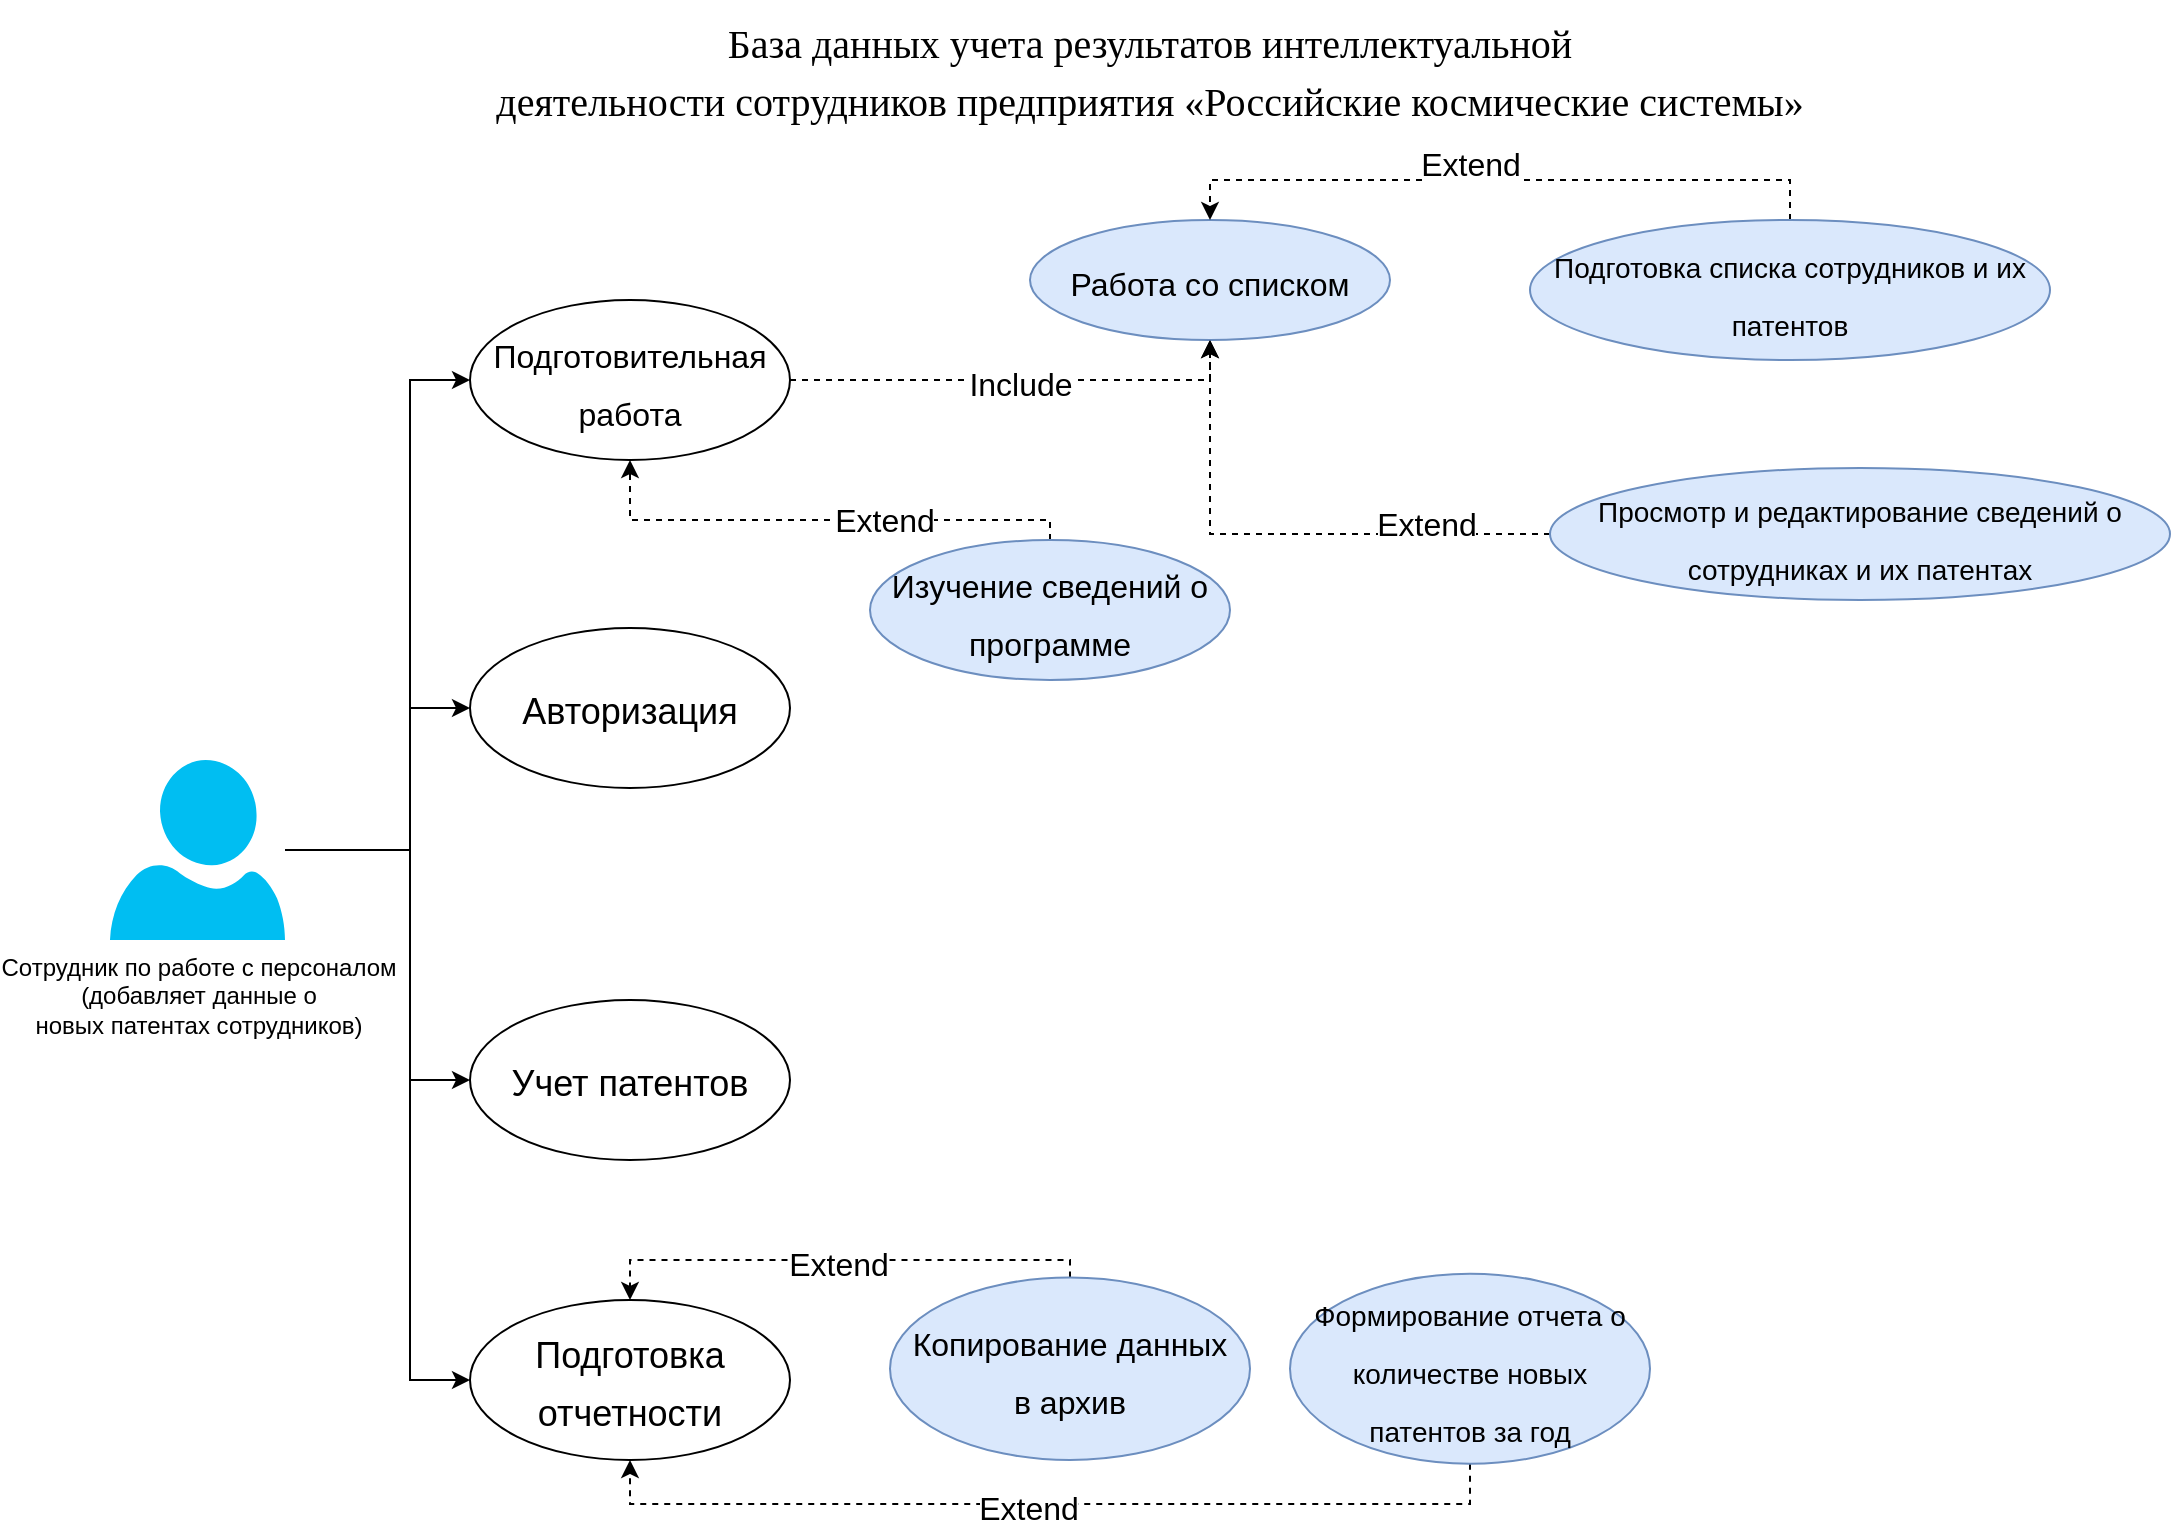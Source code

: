 <mxfile version="13.1.3" type="github">
  <diagram id="xEeoVOMokPCUPzb6GTdT" name="Page-1">
    <mxGraphModel dx="1550" dy="864" grid="1" gridSize="10" guides="1" tooltips="1" connect="1" arrows="1" fold="1" page="1" pageScale="1" pageWidth="1169" pageHeight="827" math="0" shadow="0">
      <root>
        <mxCell id="0" />
        <mxCell id="1" parent="0" />
        <mxCell id="AmRJrW9hrM3cdkwGH1nl-7" style="edgeStyle=orthogonalEdgeStyle;rounded=0;orthogonalLoop=1;jettySize=auto;html=1;entryX=0;entryY=0.5;entryDx=0;entryDy=0;fontSize=24;" parent="1" source="AmRJrW9hrM3cdkwGH1nl-1" target="AmRJrW9hrM3cdkwGH1nl-3" edge="1">
          <mxGeometry relative="1" as="geometry">
            <Array as="points">
              <mxPoint x="210" y="485" />
              <mxPoint x="210" y="414" />
            </Array>
          </mxGeometry>
        </mxCell>
        <mxCell id="AmRJrW9hrM3cdkwGH1nl-8" style="edgeStyle=orthogonalEdgeStyle;rounded=0;orthogonalLoop=1;jettySize=auto;html=1;entryX=0;entryY=0.5;entryDx=0;entryDy=0;fontSize=24;" parent="1" source="AmRJrW9hrM3cdkwGH1nl-1" target="AmRJrW9hrM3cdkwGH1nl-5" edge="1">
          <mxGeometry relative="1" as="geometry">
            <Array as="points">
              <mxPoint x="210" y="485" />
              <mxPoint x="210" y="250" />
            </Array>
          </mxGeometry>
        </mxCell>
        <mxCell id="AmRJrW9hrM3cdkwGH1nl-9" style="edgeStyle=orthogonalEdgeStyle;rounded=0;orthogonalLoop=1;jettySize=auto;html=1;entryX=0;entryY=0.5;entryDx=0;entryDy=0;fontSize=24;" parent="1" source="AmRJrW9hrM3cdkwGH1nl-1" target="AmRJrW9hrM3cdkwGH1nl-6" edge="1">
          <mxGeometry relative="1" as="geometry">
            <Array as="points">
              <mxPoint x="210" y="485" />
              <mxPoint x="210" y="600" />
            </Array>
          </mxGeometry>
        </mxCell>
        <mxCell id="AmRJrW9hrM3cdkwGH1nl-10" style="edgeStyle=orthogonalEdgeStyle;rounded=0;orthogonalLoop=1;jettySize=auto;html=1;entryX=0;entryY=0.5;entryDx=0;entryDy=0;fontSize=24;" parent="1" source="AmRJrW9hrM3cdkwGH1nl-1" target="AmRJrW9hrM3cdkwGH1nl-4" edge="1">
          <mxGeometry relative="1" as="geometry">
            <Array as="points">
              <mxPoint x="210" y="485" />
              <mxPoint x="210" y="750" />
            </Array>
          </mxGeometry>
        </mxCell>
        <mxCell id="AmRJrW9hrM3cdkwGH1nl-1" value="Сотрудник по работе с персоналом&lt;br&gt;(добавляет данные о &lt;br&gt;новых патентах сотрудников)" style="verticalLabelPosition=bottom;html=1;verticalAlign=top;align=center;strokeColor=none;fillColor=#00BEF2;shape=mxgraph.azure.user;" parent="1" vertex="1">
          <mxGeometry x="60" y="440" width="87.5" height="90" as="geometry" />
        </mxCell>
        <mxCell id="AmRJrW9hrM3cdkwGH1nl-2" value="&lt;span style=&quot;font-size: 20px ; font-family: &amp;#34;times new roman&amp;#34; , serif&quot;&gt;База данных учета результатов интеллектуальной&lt;br&gt;деятельности сотрудников предприятия «Российские космические системы&lt;/span&gt;&lt;span style=&quot;font-family: &amp;#34;times new roman&amp;#34; , serif&quot;&gt;&lt;font style=&quot;font-size: 20px&quot;&gt;»&lt;/font&gt;&lt;/span&gt;" style="text;html=1;strokeColor=none;fillColor=none;align=center;verticalAlign=middle;whiteSpace=wrap;rounded=0;fontSize=24;" parent="1" vertex="1">
          <mxGeometry x="250" y="60" width="660" height="70" as="geometry" />
        </mxCell>
        <mxCell id="AmRJrW9hrM3cdkwGH1nl-3" value="&lt;font style=&quot;font-size: 18px&quot;&gt;Авторизация&lt;/font&gt;" style="ellipse;whiteSpace=wrap;html=1;fontSize=24;" parent="1" vertex="1">
          <mxGeometry x="240" y="374" width="160" height="80" as="geometry" />
        </mxCell>
        <mxCell id="AmRJrW9hrM3cdkwGH1nl-4" value="&lt;font style=&quot;font-size: 18px&quot;&gt;Подготовка отчетности&lt;/font&gt;" style="ellipse;whiteSpace=wrap;html=1;fontSize=24;" parent="1" vertex="1">
          <mxGeometry x="240" y="710" width="160" height="80" as="geometry" />
        </mxCell>
        <mxCell id="mRenL1SqsLe3a1s-qJtR-2" value="&lt;font style=&quot;font-size: 16px&quot;&gt;Include&lt;/font&gt;" style="edgeStyle=orthogonalEdgeStyle;rounded=0;orthogonalLoop=1;jettySize=auto;html=1;entryX=0.5;entryY=1;entryDx=0;entryDy=0;fontSize=24;dashed=1;" edge="1" parent="1" source="AmRJrW9hrM3cdkwGH1nl-5" target="AmRJrW9hrM3cdkwGH1nl-11">
          <mxGeometry relative="1" as="geometry" />
        </mxCell>
        <mxCell id="AmRJrW9hrM3cdkwGH1nl-5" value="&lt;font style=&quot;font-size: 16px&quot;&gt;Подготовительная работа&lt;/font&gt;" style="ellipse;whiteSpace=wrap;html=1;fontSize=24;" parent="1" vertex="1">
          <mxGeometry x="240" y="210" width="160" height="80" as="geometry" />
        </mxCell>
        <mxCell id="AmRJrW9hrM3cdkwGH1nl-6" value="&lt;font style=&quot;font-size: 18px&quot;&gt;Учет патентов&lt;/font&gt;" style="ellipse;whiteSpace=wrap;html=1;fontSize=24;" parent="1" vertex="1">
          <mxGeometry x="240" y="560" width="160" height="80" as="geometry" />
        </mxCell>
        <mxCell id="AmRJrW9hrM3cdkwGH1nl-11" value="&lt;font style=&quot;font-size: 16px&quot;&gt;Работа со списком&lt;/font&gt;" style="ellipse;whiteSpace=wrap;html=1;fontSize=24;fillColor=#dae8fc;strokeColor=#6c8ebf;" parent="1" vertex="1">
          <mxGeometry x="520" y="170" width="180" height="60" as="geometry" />
        </mxCell>
        <mxCell id="mRenL1SqsLe3a1s-qJtR-4" style="edgeStyle=orthogonalEdgeStyle;rounded=0;orthogonalLoop=1;jettySize=auto;html=1;entryX=0.5;entryY=1;entryDx=0;entryDy=0;dashed=1;fontSize=24;" edge="1" parent="1" source="AmRJrW9hrM3cdkwGH1nl-12" target="AmRJrW9hrM3cdkwGH1nl-11">
          <mxGeometry relative="1" as="geometry" />
        </mxCell>
        <mxCell id="mRenL1SqsLe3a1s-qJtR-5" value="&lt;font style=&quot;font-size: 16px&quot;&gt;Extend&lt;/font&gt;" style="edgeLabel;html=1;align=center;verticalAlign=middle;resizable=0;points=[];fontSize=24;" vertex="1" connectable="0" parent="mRenL1SqsLe3a1s-qJtR-4">
          <mxGeometry x="-0.536" relative="1" as="geometry">
            <mxPoint y="-7" as="offset" />
          </mxGeometry>
        </mxCell>
        <mxCell id="AmRJrW9hrM3cdkwGH1nl-12" value="&lt;font style=&quot;font-size: 14px&quot;&gt;Просмотр и редактирование сведений о сотрудниках и их патентах&lt;/font&gt;" style="ellipse;whiteSpace=wrap;html=1;fontSize=24;fillColor=#dae8fc;strokeColor=#6c8ebf;" parent="1" vertex="1">
          <mxGeometry x="780" y="294" width="310" height="66" as="geometry" />
        </mxCell>
        <mxCell id="mRenL1SqsLe3a1s-qJtR-6" style="edgeStyle=orthogonalEdgeStyle;rounded=0;orthogonalLoop=1;jettySize=auto;html=1;entryX=0.5;entryY=1;entryDx=0;entryDy=0;dashed=1;fontSize=24;" edge="1" parent="1" source="AmRJrW9hrM3cdkwGH1nl-13" target="AmRJrW9hrM3cdkwGH1nl-5">
          <mxGeometry relative="1" as="geometry">
            <Array as="points">
              <mxPoint x="530" y="320" />
              <mxPoint x="320" y="320" />
            </Array>
          </mxGeometry>
        </mxCell>
        <mxCell id="mRenL1SqsLe3a1s-qJtR-7" value="&lt;font style=&quot;font-size: 16px&quot;&gt;Extend&lt;/font&gt;" style="edgeLabel;html=1;align=center;verticalAlign=middle;resizable=0;points=[];fontSize=24;" vertex="1" connectable="0" parent="mRenL1SqsLe3a1s-qJtR-6">
          <mxGeometry x="-0.251" y="-2" relative="1" as="geometry">
            <mxPoint as="offset" />
          </mxGeometry>
        </mxCell>
        <mxCell id="AmRJrW9hrM3cdkwGH1nl-13" value="&lt;font style=&quot;font-size: 16px&quot;&gt;Изучение сведений о программе&lt;/font&gt;" style="ellipse;whiteSpace=wrap;html=1;fontSize=24;fillColor=#dae8fc;strokeColor=#6c8ebf;" parent="1" vertex="1">
          <mxGeometry x="440" y="330" width="180" height="70" as="geometry" />
        </mxCell>
        <mxCell id="mRenL1SqsLe3a1s-qJtR-8" style="edgeStyle=orthogonalEdgeStyle;rounded=0;orthogonalLoop=1;jettySize=auto;html=1;entryX=0.5;entryY=0;entryDx=0;entryDy=0;dashed=1;fontSize=24;" edge="1" parent="1" source="mRenL1SqsLe3a1s-qJtR-1" target="AmRJrW9hrM3cdkwGH1nl-11">
          <mxGeometry relative="1" as="geometry">
            <Array as="points">
              <mxPoint x="900" y="150" />
              <mxPoint x="610" y="150" />
            </Array>
          </mxGeometry>
        </mxCell>
        <mxCell id="mRenL1SqsLe3a1s-qJtR-9" value="&lt;font style=&quot;font-size: 16px&quot;&gt;Extend&lt;/font&gt;" style="edgeLabel;html=1;align=center;verticalAlign=middle;resizable=0;points=[];fontSize=24;" vertex="1" connectable="0" parent="mRenL1SqsLe3a1s-qJtR-8">
          <mxGeometry x="0.123" y="3" relative="1" as="geometry">
            <mxPoint x="5" y="-13" as="offset" />
          </mxGeometry>
        </mxCell>
        <mxCell id="mRenL1SqsLe3a1s-qJtR-1" value="&lt;font style=&quot;font-size: 14px&quot;&gt;Подготовка списка сотрудников и их патентов&lt;/font&gt;" style="ellipse;whiteSpace=wrap;html=1;fontSize=24;fillColor=#dae8fc;strokeColor=#6c8ebf;" vertex="1" parent="1">
          <mxGeometry x="770" y="170" width="260" height="70" as="geometry" />
        </mxCell>
        <mxCell id="mRenL1SqsLe3a1s-qJtR-12" value="&lt;font style=&quot;font-size: 16px&quot;&gt;Extend&lt;/font&gt;" style="edgeStyle=orthogonalEdgeStyle;rounded=0;orthogonalLoop=1;jettySize=auto;html=1;entryX=0.5;entryY=0;entryDx=0;entryDy=0;dashed=1;fontSize=24;" edge="1" parent="1" source="mRenL1SqsLe3a1s-qJtR-10" target="AmRJrW9hrM3cdkwGH1nl-4">
          <mxGeometry relative="1" as="geometry">
            <Array as="points">
              <mxPoint x="540" y="690" />
              <mxPoint x="320" y="690" />
            </Array>
          </mxGeometry>
        </mxCell>
        <mxCell id="mRenL1SqsLe3a1s-qJtR-10" value="&lt;span style=&quot;font-size: 16px&quot;&gt;Копирование данных &lt;br&gt;в архив&lt;/span&gt;" style="ellipse;whiteSpace=wrap;html=1;fontSize=24;fillColor=#dae8fc;strokeColor=#6c8ebf;" vertex="1" parent="1">
          <mxGeometry x="450" y="698.75" width="180" height="91.25" as="geometry" />
        </mxCell>
        <mxCell id="mRenL1SqsLe3a1s-qJtR-14" style="edgeStyle=orthogonalEdgeStyle;rounded=0;orthogonalLoop=1;jettySize=auto;html=1;entryX=0.5;entryY=1;entryDx=0;entryDy=0;dashed=1;fontSize=24;" edge="1" parent="1" source="mRenL1SqsLe3a1s-qJtR-11" target="AmRJrW9hrM3cdkwGH1nl-4">
          <mxGeometry relative="1" as="geometry">
            <Array as="points">
              <mxPoint x="740" y="812" />
              <mxPoint x="320" y="812" />
            </Array>
          </mxGeometry>
        </mxCell>
        <mxCell id="mRenL1SqsLe3a1s-qJtR-15" value="&lt;font style=&quot;font-size: 16px&quot;&gt;Extend&lt;/font&gt;" style="edgeLabel;html=1;align=center;verticalAlign=middle;resizable=0;points=[];fontSize=24;" vertex="1" connectable="0" parent="mRenL1SqsLe3a1s-qJtR-14">
          <mxGeometry x="0.043" relative="1" as="geometry">
            <mxPoint as="offset" />
          </mxGeometry>
        </mxCell>
        <mxCell id="mRenL1SqsLe3a1s-qJtR-11" value="&lt;font style=&quot;font-size: 14px&quot;&gt;Формирование отчета о количестве новых патентов за год&lt;/font&gt;" style="ellipse;whiteSpace=wrap;html=1;fontSize=24;fillColor=#dae8fc;strokeColor=#6c8ebf;" vertex="1" parent="1">
          <mxGeometry x="650" y="696.88" width="180" height="95" as="geometry" />
        </mxCell>
      </root>
    </mxGraphModel>
  </diagram>
</mxfile>
